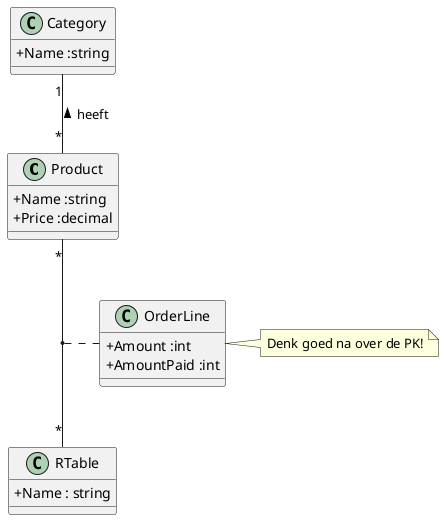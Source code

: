 @startuml
'https://plantuml.com/class-diagram
skinparam classAttributeIconSize 0

class Product {
    +Name :string
    +Price :decimal
}

class Category {
    +Name :string
}

class RTable {
    +Name : string
}

class OrderLine {
    +Amount :int
    +AmountPaid :int
}
note right: Denk goed na over de PK!

Category "1" -- "*" Product : heeft <
Product "*" -- "*" RTable
(Product, RTable) .. OrderLine

@enduml